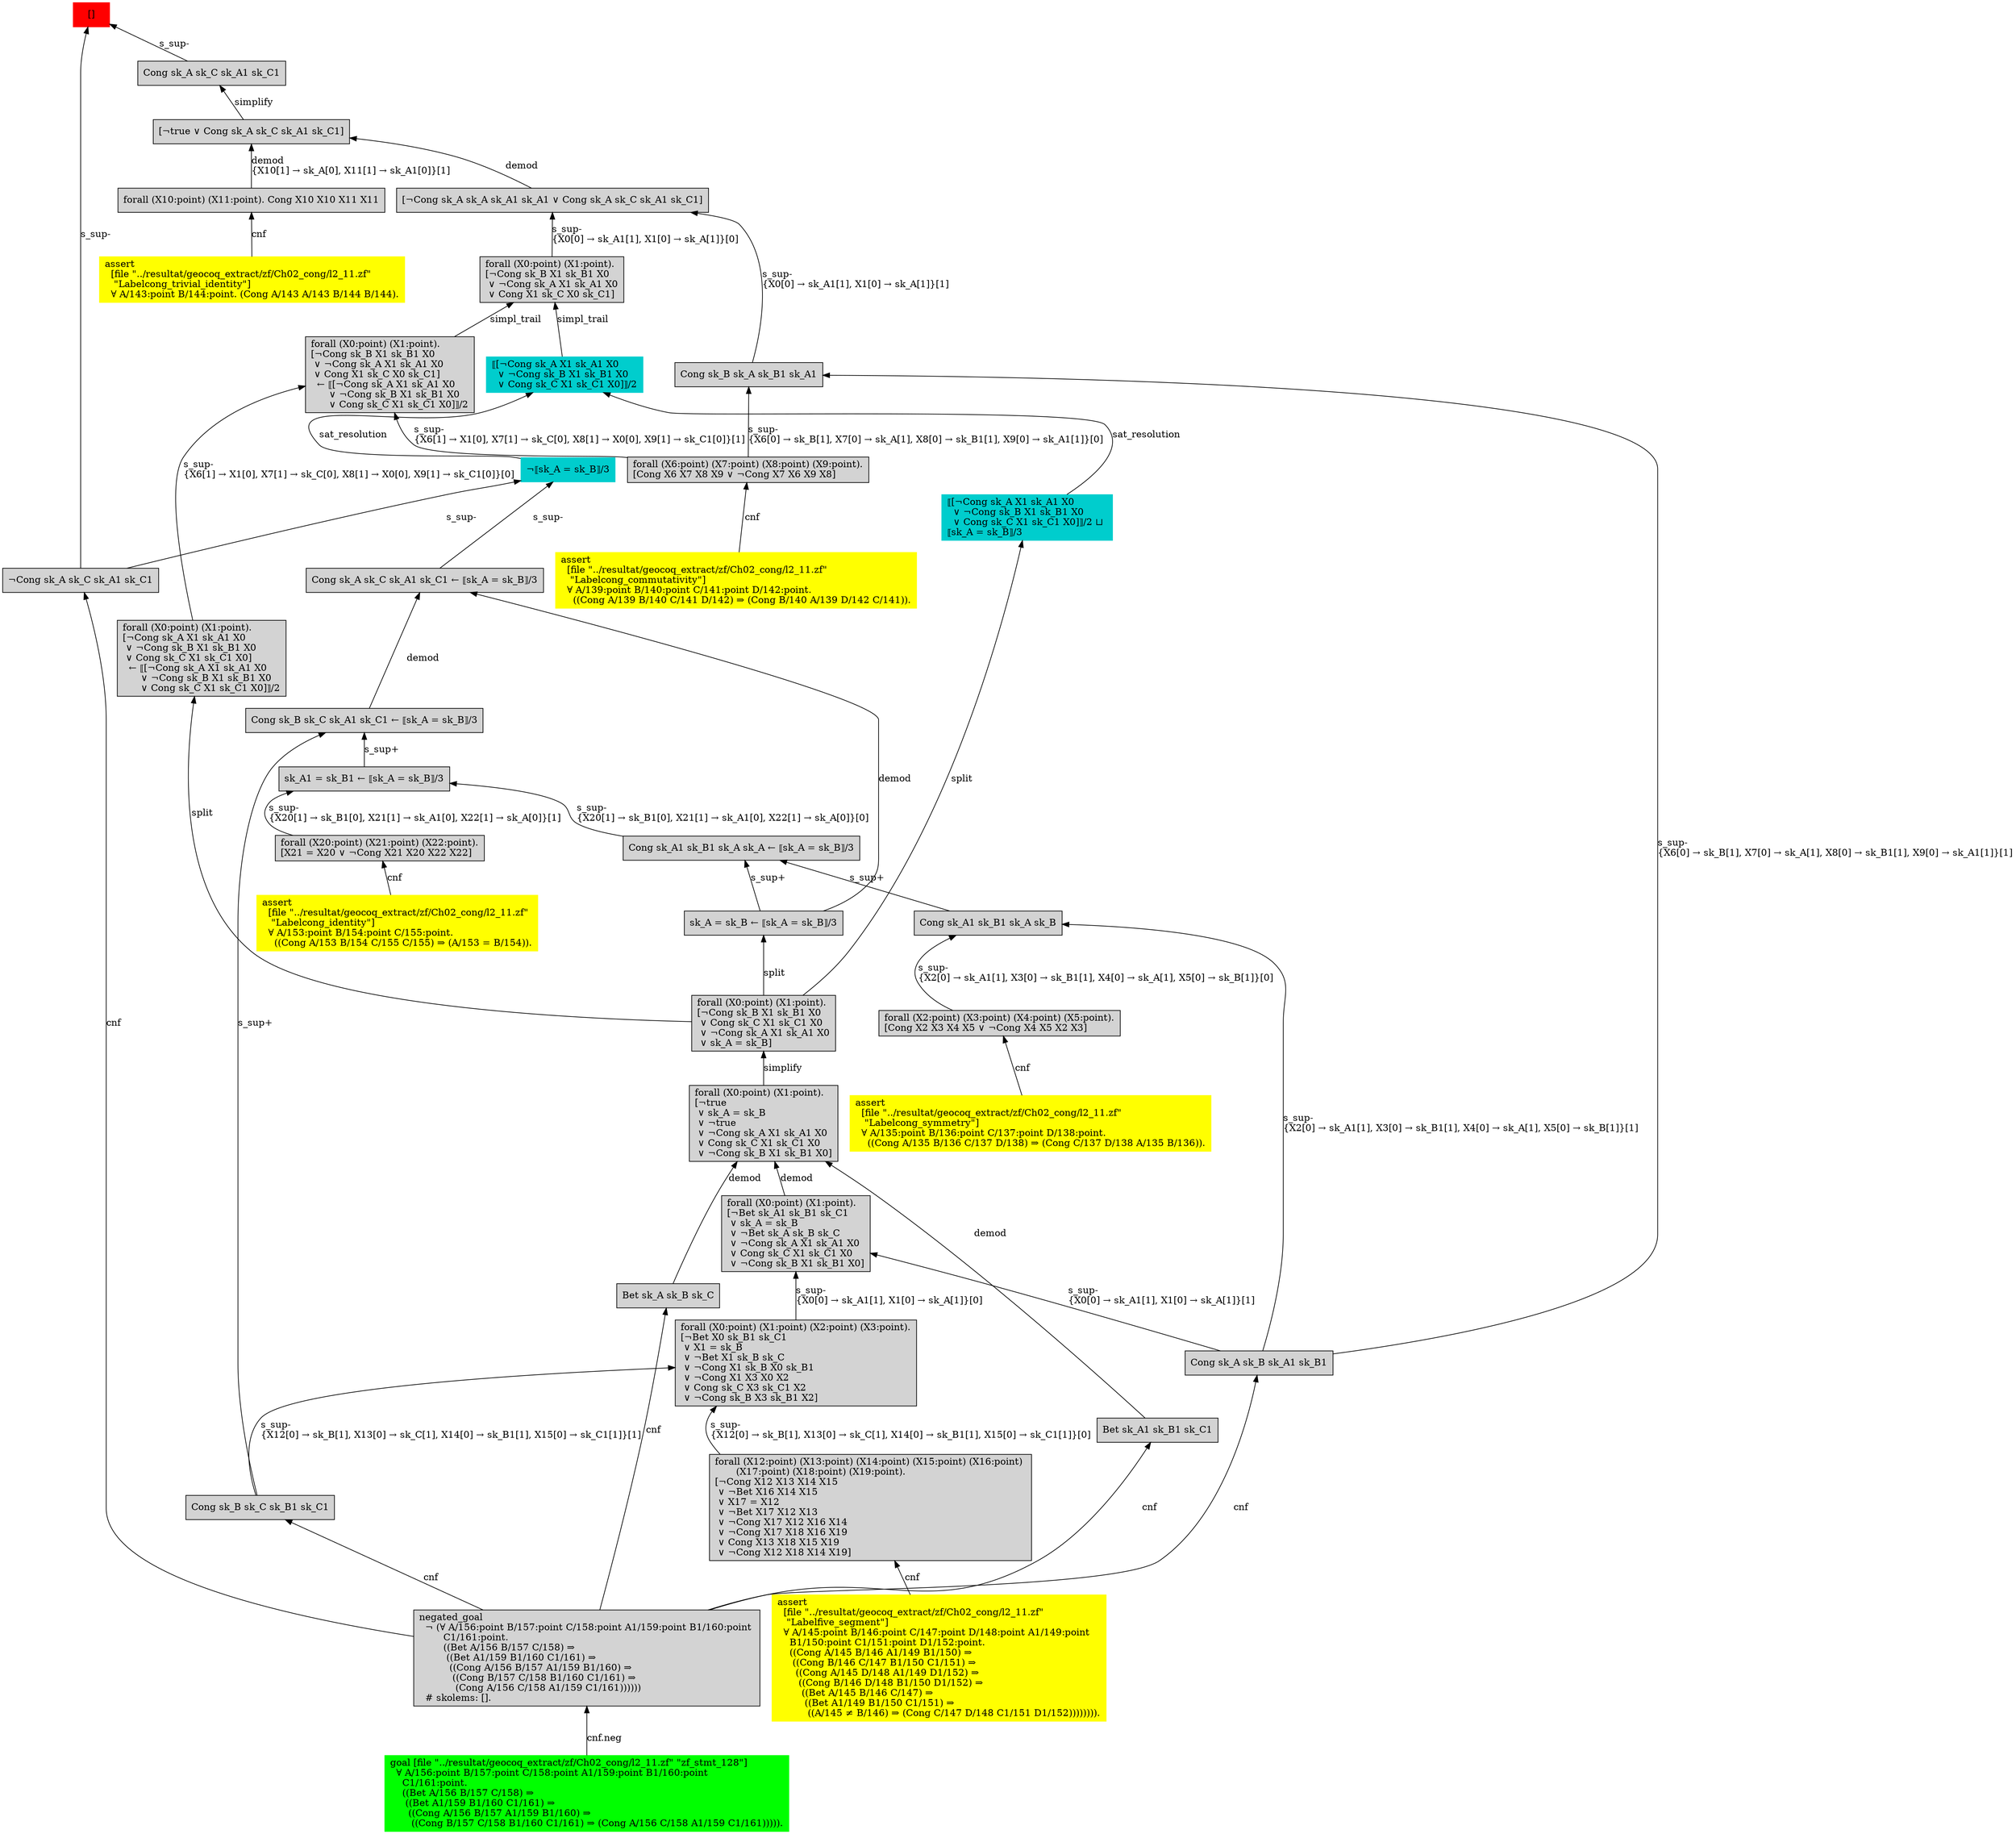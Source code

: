 digraph "unsat_graph" {
  vertex_0 [color=red, label="[]", shape=box, style=filled];
  vertex_0 -> vertex_1 [label="s_sup-\l", dir="back"];
  vertex_1 [shape=box, label="¬Cong sk_A sk_C sk_A1 sk_C1\l", style=filled];
  vertex_1 -> vertex_2 [label="cnf", dir="back"];
  vertex_2 [shape=box, label="negated_goal\l  ¬ (∀ A/156:point B/157:point C/158:point A1/159:point B1/160:point \l        C1/161:point.\l        ((Bet A/156 B/157 C/158) ⇒\l         ((Bet A1/159 B1/160 C1/161) ⇒\l          ((Cong A/156 B/157 A1/159 B1/160) ⇒\l           ((Cong B/157 C/158 B1/160 C1/161) ⇒\l            (Cong A/156 C/158 A1/159 C1/161))))))\l  # skolems: [].\l", style=filled];
  vertex_2 -> vertex_3 [label="cnf.neg", dir="back"];
  vertex_3 [color=green, shape=box, label="goal [file \"../resultat/geocoq_extract/zf/Ch02_cong/l2_11.zf\" \"zf_stmt_128\"]\l  ∀ A/156:point B/157:point C/158:point A1/159:point B1/160:point \l    C1/161:point.\l    ((Bet A/156 B/157 C/158) ⇒\l     ((Bet A1/159 B1/160 C1/161) ⇒\l      ((Cong A/156 B/157 A1/159 B1/160) ⇒\l       ((Cong B/157 C/158 B1/160 C1/161) ⇒ (Cong A/156 C/158 A1/159 C1/161))))).\l", style=filled];
  vertex_0 -> vertex_4 [label="s_sup-\l", dir="back"];
  vertex_4 [shape=box, label="Cong sk_A sk_C sk_A1 sk_C1\l", style=filled];
  vertex_4 -> vertex_5 [label="simplify", dir="back"];
  vertex_5 [shape=box, label="[¬true ∨ Cong sk_A sk_C sk_A1 sk_C1]\l", style=filled];
  vertex_5 -> vertex_6 [label="demod\l\{X10[1] → sk_A[0], X11[1] → sk_A1[0]\}[1]\l", dir="back"];
  vertex_6 [shape=box, label="forall (X10:point) (X11:point). Cong X10 X10 X11 X11\l", style=filled];
  vertex_6 -> vertex_7 [label="cnf", dir="back"];
  vertex_7 [color=yellow, shape=box, label="assert\l  [file \"../resultat/geocoq_extract/zf/Ch02_cong/l2_11.zf\" \l   \"Labelcong_trivial_identity\"]\l  ∀ A/143:point B/144:point. (Cong A/143 A/143 B/144 B/144).\l", style=filled];
  vertex_5 -> vertex_8 [label="demod", dir="back"];
  vertex_8 [shape=box, label="[¬Cong sk_A sk_A sk_A1 sk_A1 ∨ Cong sk_A sk_C sk_A1 sk_C1]\l", style=filled];
  vertex_8 -> vertex_9 [label="s_sup-\l\{X0[0] → sk_A1[1], X1[0] → sk_A[1]\}[0]\l", dir="back"];
  vertex_9 [shape=box, label="forall (X0:point) (X1:point).\l[¬Cong sk_B X1 sk_B1 X0\l ∨ ¬Cong sk_A X1 sk_A1 X0\l ∨ Cong X1 sk_C X0 sk_C1]\l", style=filled];
  vertex_9 -> vertex_10 [label="simpl_trail", dir="back"];
  vertex_10 [color=cyan3, shape=box, label="⟦[¬Cong sk_A X1 sk_A1 X0\l  ∨ ¬Cong sk_B X1 sk_B1 X0\l  ∨ Cong sk_C X1 sk_C1 X0]⟧/2\l", style=filled];
  vertex_10 -> vertex_11 [label="sat_resolution", dir="back"];
  vertex_11 [color=cyan3, shape=box, label="¬⟦sk_A = sk_B⟧/3\l", style=filled];
  vertex_11 -> vertex_1 [label="s_sup-\l", dir="back"];
  vertex_11 -> vertex_12 [label="s_sup-\l", dir="back"];
  vertex_12 [shape=box, label="Cong sk_A sk_C sk_A1 sk_C1 ← ⟦sk_A = sk_B⟧/3\l", style=filled];
  vertex_12 -> vertex_13 [label="demod", dir="back"];
  vertex_13 [shape=box, label="sk_A = sk_B ← ⟦sk_A = sk_B⟧/3\l", style=filled];
  vertex_13 -> vertex_14 [label="split", dir="back"];
  vertex_14 [shape=box, label="forall (X0:point) (X1:point).\l[¬Cong sk_B X1 sk_B1 X0\l ∨ Cong sk_C X1 sk_C1 X0\l ∨ ¬Cong sk_A X1 sk_A1 X0\l ∨ sk_A = sk_B]\l", style=filled];
  vertex_14 -> vertex_15 [label="simplify", dir="back"];
  vertex_15 [shape=box, label="forall (X0:point) (X1:point).\l[¬true\l ∨ sk_A = sk_B\l ∨ ¬true\l ∨ ¬Cong sk_A X1 sk_A1 X0\l ∨ Cong sk_C X1 sk_C1 X0\l ∨ ¬Cong sk_B X1 sk_B1 X0]\l", style=filled];
  vertex_15 -> vertex_16 [label="demod", dir="back"];
  vertex_16 [shape=box, label="Bet sk_A sk_B sk_C\l", style=filled];
  vertex_16 -> vertex_2 [label="cnf", dir="back"];
  vertex_15 -> vertex_17 [label="demod", dir="back"];
  vertex_17 [shape=box, label="Bet sk_A1 sk_B1 sk_C1\l", style=filled];
  vertex_17 -> vertex_2 [label="cnf", dir="back"];
  vertex_15 -> vertex_18 [label="demod", dir="back"];
  vertex_18 [shape=box, label="forall (X0:point) (X1:point).\l[¬Bet sk_A1 sk_B1 sk_C1\l ∨ sk_A = sk_B\l ∨ ¬Bet sk_A sk_B sk_C\l ∨ ¬Cong sk_A X1 sk_A1 X0\l ∨ Cong sk_C X1 sk_C1 X0\l ∨ ¬Cong sk_B X1 sk_B1 X0]\l", style=filled];
  vertex_18 -> vertex_19 [label="s_sup-\l\{X0[0] → sk_A1[1], X1[0] → sk_A[1]\}[0]\l", dir="back"];
  vertex_19 [shape=box, label="forall (X0:point) (X1:point) (X2:point) (X3:point).\l[¬Bet X0 sk_B1 sk_C1\l ∨ X1 = sk_B\l ∨ ¬Bet X1 sk_B sk_C\l ∨ ¬Cong X1 sk_B X0 sk_B1\l ∨ ¬Cong X1 X3 X0 X2\l ∨ Cong sk_C X3 sk_C1 X2\l ∨ ¬Cong sk_B X3 sk_B1 X2]\l", style=filled];
  vertex_19 -> vertex_20 [label="s_sup-\l\{X12[0] → sk_B[1], X13[0] → sk_C[1], X14[0] → sk_B1[1], X15[0] → sk_C1[1]\}[0]\l", dir="back"];
  vertex_20 [shape=box, label="forall (X12:point) (X13:point) (X14:point) (X15:point) (X16:point) \l       (X17:point) (X18:point) (X19:point).\l[¬Cong X12 X13 X14 X15\l ∨ ¬Bet X16 X14 X15\l ∨ X17 = X12\l ∨ ¬Bet X17 X12 X13\l ∨ ¬Cong X17 X12 X16 X14\l ∨ ¬Cong X17 X18 X16 X19\l ∨ Cong X13 X18 X15 X19\l ∨ ¬Cong X12 X18 X14 X19]\l", style=filled];
  vertex_20 -> vertex_21 [label="cnf", dir="back"];
  vertex_21 [color=yellow, shape=box, label="assert\l  [file \"../resultat/geocoq_extract/zf/Ch02_cong/l2_11.zf\" \l   \"Labelfive_segment\"]\l  ∀ A/145:point B/146:point C/147:point D/148:point A1/149:point \l    B1/150:point C1/151:point D1/152:point.\l    ((Cong A/145 B/146 A1/149 B1/150) ⇒\l     ((Cong B/146 C/147 B1/150 C1/151) ⇒\l      ((Cong A/145 D/148 A1/149 D1/152) ⇒\l       ((Cong B/146 D/148 B1/150 D1/152) ⇒\l        ((Bet A/145 B/146 C/147) ⇒\l         ((Bet A1/149 B1/150 C1/151) ⇒\l          ((A/145 ≠ B/146) ⇒ (Cong C/147 D/148 C1/151 D1/152)))))))).\l", style=filled];
  vertex_19 -> vertex_22 [label="s_sup-\l\{X12[0] → sk_B[1], X13[0] → sk_C[1], X14[0] → sk_B1[1], X15[0] → sk_C1[1]\}[1]\l", dir="back"];
  vertex_22 [shape=box, label="Cong sk_B sk_C sk_B1 sk_C1\l", style=filled];
  vertex_22 -> vertex_2 [label="cnf", dir="back"];
  vertex_18 -> vertex_23 [label="s_sup-\l\{X0[0] → sk_A1[1], X1[0] → sk_A[1]\}[1]\l", dir="back"];
  vertex_23 [shape=box, label="Cong sk_A sk_B sk_A1 sk_B1\l", style=filled];
  vertex_23 -> vertex_2 [label="cnf", dir="back"];
  vertex_12 -> vertex_24 [label="demod", dir="back"];
  vertex_24 [shape=box, label="Cong sk_B sk_C sk_A1 sk_C1 ← ⟦sk_A = sk_B⟧/3\l", style=filled];
  vertex_24 -> vertex_22 [label="s_sup+\l", dir="back"];
  vertex_24 -> vertex_25 [label="s_sup+\l", dir="back"];
  vertex_25 [shape=box, label="sk_A1 = sk_B1 ← ⟦sk_A = sk_B⟧/3\l", style=filled];
  vertex_25 -> vertex_26 [label="s_sup-\l\{X20[1] → sk_B1[0], X21[1] → sk_A1[0], X22[1] → sk_A[0]\}[1]\l", dir="back"];
  vertex_26 [shape=box, label="forall (X20:point) (X21:point) (X22:point).\l[X21 = X20 ∨ ¬Cong X21 X20 X22 X22]\l", style=filled];
  vertex_26 -> vertex_27 [label="cnf", dir="back"];
  vertex_27 [color=yellow, shape=box, label="assert\l  [file \"../resultat/geocoq_extract/zf/Ch02_cong/l2_11.zf\" \l   \"Labelcong_identity\"]\l  ∀ A/153:point B/154:point C/155:point.\l    ((Cong A/153 B/154 C/155 C/155) ⇒ (A/153 = B/154)).\l", style=filled];
  vertex_25 -> vertex_28 [label="s_sup-\l\{X20[1] → sk_B1[0], X21[1] → sk_A1[0], X22[1] → sk_A[0]\}[0]\l", dir="back"];
  vertex_28 [shape=box, label="Cong sk_A1 sk_B1 sk_A sk_A ← ⟦sk_A = sk_B⟧/3\l", style=filled];
  vertex_28 -> vertex_29 [label="s_sup+\l", dir="back"];
  vertex_29 [shape=box, label="Cong sk_A1 sk_B1 sk_A sk_B\l", style=filled];
  vertex_29 -> vertex_30 [label="s_sup-\l\{X2[0] → sk_A1[1], X3[0] → sk_B1[1], X4[0] → sk_A[1], X5[0] → sk_B[1]\}[0]\l", dir="back"];
  vertex_30 [shape=box, label="forall (X2:point) (X3:point) (X4:point) (X5:point).\l[Cong X2 X3 X4 X5 ∨ ¬Cong X4 X5 X2 X3]\l", style=filled];
  vertex_30 -> vertex_31 [label="cnf", dir="back"];
  vertex_31 [color=yellow, shape=box, label="assert\l  [file \"../resultat/geocoq_extract/zf/Ch02_cong/l2_11.zf\" \l   \"Labelcong_symmetry\"]\l  ∀ A/135:point B/136:point C/137:point D/138:point.\l    ((Cong A/135 B/136 C/137 D/138) ⇒ (Cong C/137 D/138 A/135 B/136)).\l", style=filled];
  vertex_29 -> vertex_23 [label="s_sup-\l\{X2[0] → sk_A1[1], X3[0] → sk_B1[1], X4[0] → sk_A[1], X5[0] → sk_B[1]\}[1]\l", dir="back"];
  vertex_28 -> vertex_13 [label="s_sup+\l", dir="back"];
  vertex_10 -> vertex_32 [label="sat_resolution", dir="back"];
  vertex_32 [color=cyan3, shape=box, label="⟦[¬Cong sk_A X1 sk_A1 X0\l  ∨ ¬Cong sk_B X1 sk_B1 X0\l  ∨ Cong sk_C X1 sk_C1 X0]⟧/2 ⊔ \l⟦sk_A = sk_B⟧/3\l", style=filled];
  vertex_32 -> vertex_14 [label="split", dir="back"];
  vertex_9 -> vertex_33 [label="simpl_trail", dir="back"];
  vertex_33 [shape=box, label="forall (X0:point) (X1:point).\l[¬Cong sk_B X1 sk_B1 X0\l ∨ ¬Cong sk_A X1 sk_A1 X0\l ∨ Cong X1 sk_C X0 sk_C1]\l  ← ⟦[¬Cong sk_A X1 sk_A1 X0\l      ∨ ¬Cong sk_B X1 sk_B1 X0\l      ∨ Cong sk_C X1 sk_C1 X0]⟧/2\l", style=filled];
  vertex_33 -> vertex_34 [label="s_sup-\l\{X6[1] → X1[0], X7[1] → sk_C[0], X8[1] → X0[0], X9[1] → sk_C1[0]\}[1]\l", dir="back"];
  vertex_34 [shape=box, label="forall (X6:point) (X7:point) (X8:point) (X9:point).\l[Cong X6 X7 X8 X9 ∨ ¬Cong X7 X6 X9 X8]\l", style=filled];
  vertex_34 -> vertex_35 [label="cnf", dir="back"];
  vertex_35 [color=yellow, shape=box, label="assert\l  [file \"../resultat/geocoq_extract/zf/Ch02_cong/l2_11.zf\" \l   \"Labelcong_commutativity\"]\l  ∀ A/139:point B/140:point C/141:point D/142:point.\l    ((Cong A/139 B/140 C/141 D/142) ⇒ (Cong B/140 A/139 D/142 C/141)).\l", style=filled];
  vertex_33 -> vertex_36 [label="s_sup-\l\{X6[1] → X1[0], X7[1] → sk_C[0], X8[1] → X0[0], X9[1] → sk_C1[0]\}[0]\l", dir="back"];
  vertex_36 [shape=box, label="forall (X0:point) (X1:point).\l[¬Cong sk_A X1 sk_A1 X0\l ∨ ¬Cong sk_B X1 sk_B1 X0\l ∨ Cong sk_C X1 sk_C1 X0]\l  ← ⟦[¬Cong sk_A X1 sk_A1 X0\l      ∨ ¬Cong sk_B X1 sk_B1 X0\l      ∨ Cong sk_C X1 sk_C1 X0]⟧/2\l", style=filled];
  vertex_36 -> vertex_14 [label="split", dir="back"];
  vertex_8 -> vertex_37 [label="s_sup-\l\{X0[0] → sk_A1[1], X1[0] → sk_A[1]\}[1]\l", dir="back"];
  vertex_37 [shape=box, label="Cong sk_B sk_A sk_B1 sk_A1\l", style=filled];
  vertex_37 -> vertex_34 [label="s_sup-\l\{X6[0] → sk_B[1], X7[0] → sk_A[1], X8[0] → sk_B1[1], X9[0] → sk_A1[1]\}[0]\l", dir="back"];
  vertex_37 -> vertex_23 [label="s_sup-\l\{X6[0] → sk_B[1], X7[0] → sk_A[1], X8[0] → sk_B1[1], X9[0] → sk_A1[1]\}[1]\l", dir="back"];
  }


